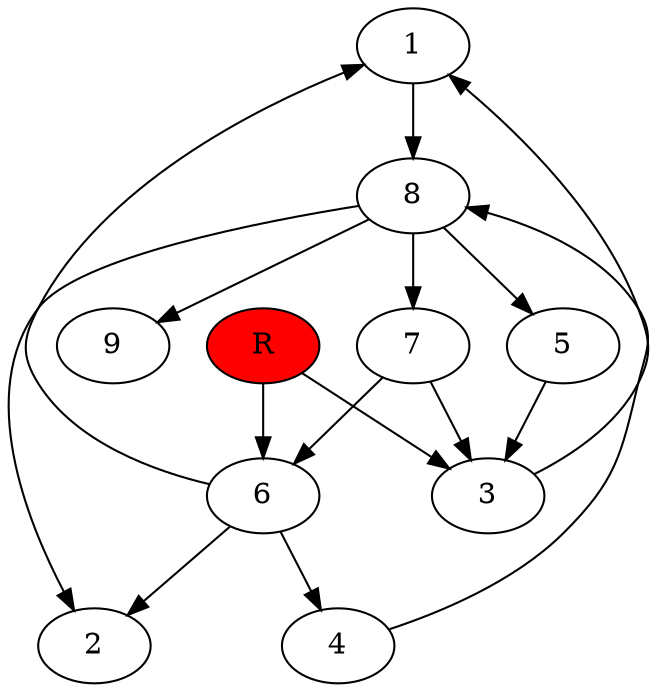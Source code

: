 digraph prb9676 {
	1
	2
	3
	4
	5
	6
	7
	8
	R [fillcolor="#ff0000" style=filled]
	1 -> 8
	3 -> 1
	4 -> 8
	5 -> 3
	6 -> 1
	6 -> 2
	6 -> 4
	7 -> 3
	7 -> 6
	8 -> 2
	8 -> 5
	8 -> 7
	8 -> 9
	R -> 3
	R -> 6
}
